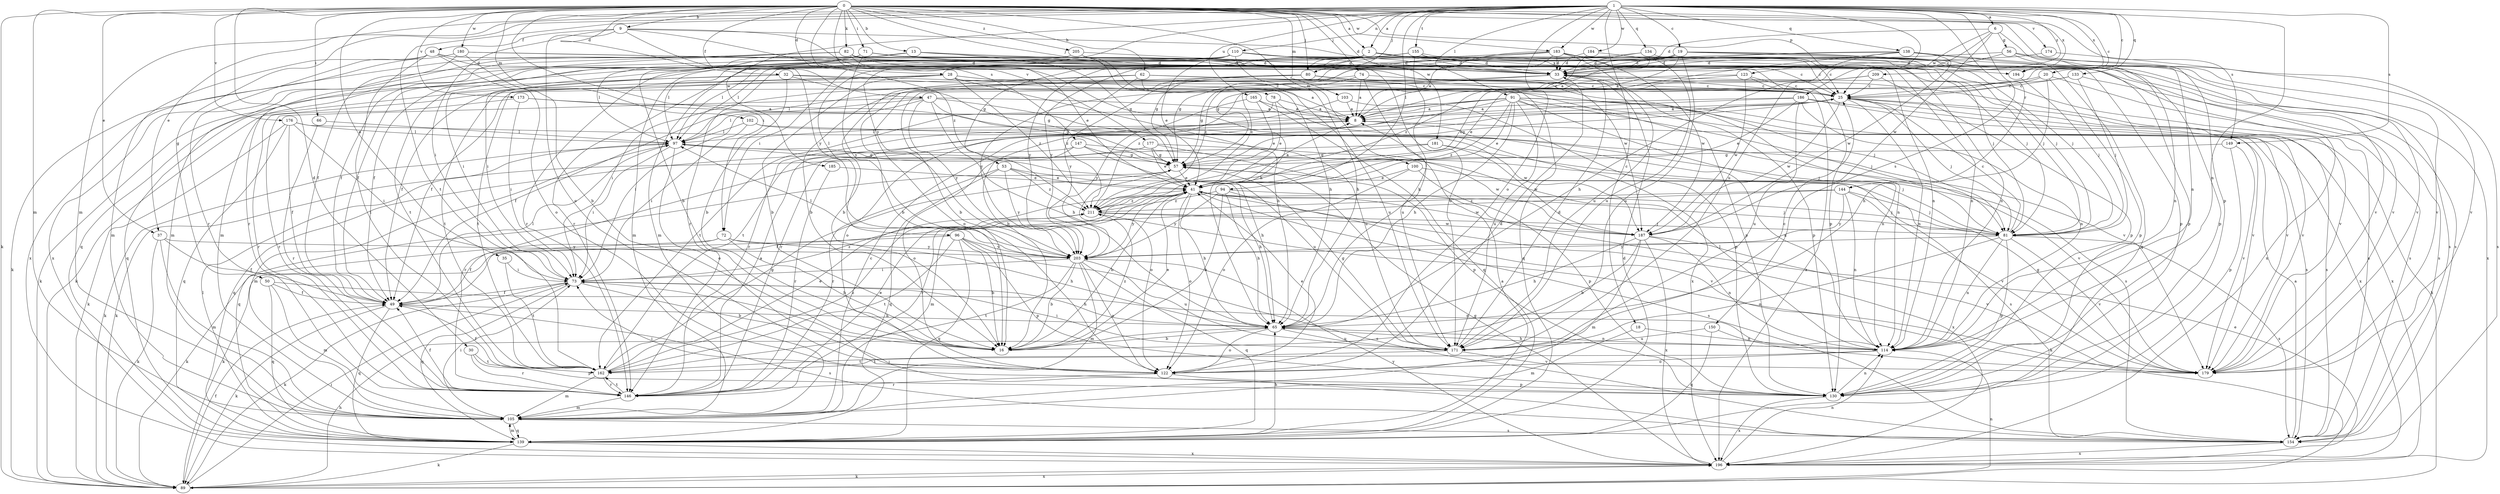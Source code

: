 strict digraph  {
0;
1;
2;
6;
8;
9;
13;
16;
18;
19;
20;
25;
28;
30;
32;
33;
35;
37;
41;
47;
48;
49;
50;
53;
56;
57;
62;
65;
66;
71;
72;
73;
74;
78;
80;
81;
82;
89;
91;
94;
96;
97;
100;
102;
103;
105;
110;
114;
122;
123;
130;
133;
134;
138;
139;
144;
146;
147;
149;
150;
154;
155;
162;
165;
171;
173;
174;
176;
177;
179;
180;
181;
183;
184;
185;
186;
187;
194;
196;
203;
205;
209;
211;
0 -> 2  [label=a];
0 -> 9  [label=b];
0 -> 13  [label=b];
0 -> 28  [label=d];
0 -> 30  [label=d];
0 -> 32  [label=d];
0 -> 35  [label=e];
0 -> 37  [label=e];
0 -> 47  [label=f];
0 -> 62  [label=h];
0 -> 66  [label=i];
0 -> 71  [label=i];
0 -> 72  [label=i];
0 -> 74  [label=j];
0 -> 78  [label=j];
0 -> 80  [label=j];
0 -> 82  [label=k];
0 -> 89  [label=k];
0 -> 100  [label=m];
0 -> 102  [label=m];
0 -> 103  [label=m];
0 -> 105  [label=m];
0 -> 123  [label=p];
0 -> 130  [label=p];
0 -> 147  [label=s];
0 -> 149  [label=s];
0 -> 173  [label=v];
0 -> 174  [label=v];
0 -> 176  [label=v];
0 -> 177  [label=v];
0 -> 180  [label=w];
0 -> 181  [label=w];
0 -> 183  [label=w];
0 -> 194  [label=x];
0 -> 205  [label=z];
1 -> 2  [label=a];
1 -> 6  [label=a];
1 -> 18  [label=c];
1 -> 19  [label=c];
1 -> 20  [label=c];
1 -> 25  [label=c];
1 -> 37  [label=e];
1 -> 50  [label=g];
1 -> 80  [label=j];
1 -> 91  [label=l];
1 -> 94  [label=l];
1 -> 105  [label=m];
1 -> 110  [label=n];
1 -> 114  [label=n];
1 -> 122  [label=o];
1 -> 133  [label=q];
1 -> 134  [label=q];
1 -> 138  [label=q];
1 -> 144  [label=r];
1 -> 149  [label=s];
1 -> 150  [label=s];
1 -> 155  [label=t];
1 -> 162  [label=t];
1 -> 165  [label=u];
1 -> 171  [label=u];
1 -> 183  [label=w];
1 -> 184  [label=w];
1 -> 185  [label=w];
1 -> 194  [label=x];
1 -> 203  [label=y];
1 -> 209  [label=z];
2 -> 33  [label=d];
2 -> 53  [label=g];
2 -> 72  [label=i];
2 -> 96  [label=l];
2 -> 105  [label=m];
2 -> 154  [label=s];
2 -> 194  [label=x];
2 -> 196  [label=x];
6 -> 25  [label=c];
6 -> 33  [label=d];
6 -> 56  [label=g];
6 -> 114  [label=n];
6 -> 186  [label=w];
6 -> 187  [label=w];
8 -> 97  [label=l];
9 -> 33  [label=d];
9 -> 48  [label=f];
9 -> 65  [label=h];
9 -> 73  [label=i];
9 -> 122  [label=o];
9 -> 203  [label=y];
9 -> 211  [label=z];
13 -> 16  [label=b];
13 -> 33  [label=d];
13 -> 49  [label=f];
13 -> 57  [label=g];
13 -> 81  [label=j];
16 -> 41  [label=e];
16 -> 211  [label=z];
18 -> 105  [label=m];
18 -> 114  [label=n];
19 -> 8  [label=a];
19 -> 33  [label=d];
19 -> 57  [label=g];
19 -> 81  [label=j];
19 -> 130  [label=p];
19 -> 146  [label=r];
19 -> 171  [label=u];
19 -> 179  [label=v];
19 -> 203  [label=y];
20 -> 16  [label=b];
20 -> 25  [label=c];
20 -> 65  [label=h];
20 -> 130  [label=p];
20 -> 154  [label=s];
25 -> 8  [label=a];
25 -> 57  [label=g];
25 -> 81  [label=j];
25 -> 89  [label=k];
25 -> 114  [label=n];
25 -> 146  [label=r];
25 -> 154  [label=s];
25 -> 179  [label=v];
25 -> 187  [label=w];
28 -> 8  [label=a];
28 -> 16  [label=b];
28 -> 25  [label=c];
28 -> 49  [label=f];
28 -> 65  [label=h];
28 -> 130  [label=p];
28 -> 139  [label=q];
28 -> 162  [label=t];
28 -> 211  [label=z];
30 -> 130  [label=p];
30 -> 146  [label=r];
30 -> 162  [label=t];
32 -> 16  [label=b];
32 -> 25  [label=c];
32 -> 57  [label=g];
32 -> 81  [label=j];
32 -> 89  [label=k];
32 -> 162  [label=t];
33 -> 25  [label=c];
33 -> 97  [label=l];
33 -> 130  [label=p];
33 -> 154  [label=s];
33 -> 203  [label=y];
35 -> 73  [label=i];
35 -> 162  [label=t];
37 -> 49  [label=f];
37 -> 89  [label=k];
37 -> 105  [label=m];
37 -> 203  [label=y];
41 -> 8  [label=a];
41 -> 16  [label=b];
41 -> 65  [label=h];
41 -> 81  [label=j];
41 -> 105  [label=m];
41 -> 122  [label=o];
41 -> 146  [label=r];
41 -> 154  [label=s];
41 -> 187  [label=w];
41 -> 196  [label=x];
41 -> 203  [label=y];
41 -> 211  [label=z];
47 -> 8  [label=a];
47 -> 49  [label=f];
47 -> 57  [label=g];
47 -> 65  [label=h];
47 -> 97  [label=l];
47 -> 146  [label=r];
47 -> 171  [label=u];
47 -> 203  [label=y];
48 -> 33  [label=d];
48 -> 105  [label=m];
48 -> 114  [label=n];
48 -> 122  [label=o];
48 -> 146  [label=r];
48 -> 162  [label=t];
49 -> 65  [label=h];
49 -> 89  [label=k];
49 -> 97  [label=l];
49 -> 139  [label=q];
49 -> 154  [label=s];
50 -> 49  [label=f];
50 -> 105  [label=m];
50 -> 114  [label=n];
50 -> 139  [label=q];
53 -> 41  [label=e];
53 -> 65  [label=h];
53 -> 139  [label=q];
53 -> 146  [label=r];
53 -> 203  [label=y];
53 -> 211  [label=z];
56 -> 33  [label=d];
56 -> 57  [label=g];
56 -> 139  [label=q];
56 -> 154  [label=s];
56 -> 179  [label=v];
57 -> 41  [label=e];
57 -> 122  [label=o];
57 -> 139  [label=q];
62 -> 16  [label=b];
62 -> 25  [label=c];
62 -> 89  [label=k];
62 -> 171  [label=u];
62 -> 179  [label=v];
62 -> 211  [label=z];
65 -> 16  [label=b];
65 -> 114  [label=n];
65 -> 122  [label=o];
65 -> 171  [label=u];
66 -> 97  [label=l];
66 -> 146  [label=r];
71 -> 33  [label=d];
71 -> 81  [label=j];
71 -> 97  [label=l];
71 -> 114  [label=n];
71 -> 139  [label=q];
71 -> 171  [label=u];
71 -> 196  [label=x];
71 -> 203  [label=y];
72 -> 16  [label=b];
72 -> 49  [label=f];
72 -> 65  [label=h];
72 -> 89  [label=k];
72 -> 203  [label=y];
73 -> 16  [label=b];
73 -> 49  [label=f];
73 -> 65  [label=h];
73 -> 89  [label=k];
73 -> 139  [label=q];
73 -> 211  [label=z];
74 -> 8  [label=a];
74 -> 16  [label=b];
74 -> 25  [label=c];
74 -> 57  [label=g];
74 -> 171  [label=u];
78 -> 8  [label=a];
78 -> 41  [label=e];
78 -> 73  [label=i];
78 -> 196  [label=x];
80 -> 16  [label=b];
80 -> 25  [label=c];
80 -> 73  [label=i];
80 -> 114  [label=n];
80 -> 139  [label=q];
80 -> 203  [label=y];
81 -> 25  [label=c];
81 -> 114  [label=n];
81 -> 122  [label=o];
81 -> 130  [label=p];
81 -> 154  [label=s];
81 -> 179  [label=v];
81 -> 203  [label=y];
82 -> 33  [label=d];
82 -> 41  [label=e];
82 -> 49  [label=f];
82 -> 81  [label=j];
82 -> 89  [label=k];
82 -> 105  [label=m];
82 -> 130  [label=p];
82 -> 146  [label=r];
82 -> 187  [label=w];
89 -> 49  [label=f];
89 -> 65  [label=h];
89 -> 73  [label=i];
89 -> 114  [label=n];
89 -> 196  [label=x];
91 -> 8  [label=a];
91 -> 16  [label=b];
91 -> 41  [label=e];
91 -> 65  [label=h];
91 -> 81  [label=j];
91 -> 114  [label=n];
91 -> 146  [label=r];
91 -> 154  [label=s];
91 -> 162  [label=t];
91 -> 171  [label=u];
91 -> 179  [label=v];
91 -> 196  [label=x];
91 -> 211  [label=z];
94 -> 16  [label=b];
94 -> 65  [label=h];
94 -> 81  [label=j];
94 -> 179  [label=v];
94 -> 203  [label=y];
94 -> 211  [label=z];
96 -> 16  [label=b];
96 -> 89  [label=k];
96 -> 130  [label=p];
96 -> 139  [label=q];
96 -> 154  [label=s];
96 -> 162  [label=t];
96 -> 203  [label=y];
97 -> 57  [label=g];
97 -> 73  [label=i];
97 -> 89  [label=k];
97 -> 105  [label=m];
97 -> 122  [label=o];
97 -> 171  [label=u];
100 -> 41  [label=e];
100 -> 122  [label=o];
100 -> 130  [label=p];
100 -> 154  [label=s];
102 -> 73  [label=i];
102 -> 81  [label=j];
102 -> 97  [label=l];
102 -> 187  [label=w];
103 -> 8  [label=a];
103 -> 122  [label=o];
103 -> 130  [label=p];
105 -> 25  [label=c];
105 -> 73  [label=i];
105 -> 139  [label=q];
105 -> 154  [label=s];
110 -> 33  [label=d];
110 -> 41  [label=e];
110 -> 49  [label=f];
110 -> 65  [label=h];
110 -> 73  [label=i];
110 -> 105  [label=m];
110 -> 130  [label=p];
110 -> 146  [label=r];
110 -> 154  [label=s];
110 -> 179  [label=v];
114 -> 8  [label=a];
114 -> 65  [label=h];
114 -> 97  [label=l];
114 -> 122  [label=o];
114 -> 162  [label=t];
122 -> 33  [label=d];
122 -> 41  [label=e];
122 -> 130  [label=p];
122 -> 146  [label=r];
123 -> 25  [label=c];
123 -> 122  [label=o];
123 -> 187  [label=w];
123 -> 196  [label=x];
123 -> 211  [label=z];
130 -> 73  [label=i];
130 -> 114  [label=n];
130 -> 196  [label=x];
133 -> 25  [label=c];
133 -> 41  [label=e];
133 -> 81  [label=j];
133 -> 154  [label=s];
134 -> 8  [label=a];
134 -> 25  [label=c];
134 -> 33  [label=d];
134 -> 97  [label=l];
138 -> 33  [label=d];
138 -> 65  [label=h];
138 -> 114  [label=n];
138 -> 187  [label=w];
138 -> 196  [label=x];
138 -> 203  [label=y];
138 -> 211  [label=z];
139 -> 8  [label=a];
139 -> 33  [label=d];
139 -> 65  [label=h];
139 -> 89  [label=k];
139 -> 97  [label=l];
139 -> 105  [label=m];
139 -> 196  [label=x];
144 -> 49  [label=f];
144 -> 81  [label=j];
144 -> 114  [label=n];
144 -> 179  [label=v];
144 -> 203  [label=y];
144 -> 211  [label=z];
146 -> 8  [label=a];
146 -> 41  [label=e];
146 -> 49  [label=f];
146 -> 105  [label=m];
146 -> 162  [label=t];
147 -> 57  [label=g];
147 -> 65  [label=h];
147 -> 81  [label=j];
147 -> 122  [label=o];
147 -> 139  [label=q];
149 -> 57  [label=g];
149 -> 130  [label=p];
149 -> 179  [label=v];
150 -> 139  [label=q];
150 -> 171  [label=u];
150 -> 179  [label=v];
154 -> 8  [label=a];
154 -> 73  [label=i];
154 -> 196  [label=x];
155 -> 25  [label=c];
155 -> 33  [label=d];
155 -> 65  [label=h];
155 -> 73  [label=i];
155 -> 97  [label=l];
155 -> 105  [label=m];
155 -> 179  [label=v];
162 -> 41  [label=e];
162 -> 49  [label=f];
162 -> 57  [label=g];
162 -> 105  [label=m];
162 -> 146  [label=r];
162 -> 211  [label=z];
165 -> 8  [label=a];
165 -> 41  [label=e];
165 -> 139  [label=q];
165 -> 203  [label=y];
171 -> 25  [label=c];
171 -> 33  [label=d];
171 -> 57  [label=g];
171 -> 73  [label=i];
171 -> 162  [label=t];
171 -> 179  [label=v];
173 -> 8  [label=a];
173 -> 73  [label=i];
173 -> 146  [label=r];
173 -> 179  [label=v];
174 -> 33  [label=d];
174 -> 179  [label=v];
176 -> 49  [label=f];
176 -> 73  [label=i];
176 -> 89  [label=k];
176 -> 97  [label=l];
176 -> 139  [label=q];
176 -> 154  [label=s];
177 -> 41  [label=e];
177 -> 57  [label=g];
177 -> 130  [label=p];
177 -> 146  [label=r];
177 -> 187  [label=w];
179 -> 57  [label=g];
180 -> 16  [label=b];
180 -> 33  [label=d];
180 -> 49  [label=f];
180 -> 114  [label=n];
180 -> 196  [label=x];
181 -> 57  [label=g];
181 -> 89  [label=k];
181 -> 179  [label=v];
181 -> 187  [label=w];
183 -> 8  [label=a];
183 -> 25  [label=c];
183 -> 33  [label=d];
183 -> 57  [label=g];
183 -> 81  [label=j];
183 -> 97  [label=l];
183 -> 130  [label=p];
183 -> 146  [label=r];
183 -> 171  [label=u];
183 -> 187  [label=w];
183 -> 211  [label=z];
184 -> 33  [label=d];
184 -> 171  [label=u];
184 -> 211  [label=z];
185 -> 41  [label=e];
185 -> 146  [label=r];
186 -> 8  [label=a];
186 -> 41  [label=e];
186 -> 114  [label=n];
186 -> 162  [label=t];
186 -> 171  [label=u];
186 -> 179  [label=v];
186 -> 196  [label=x];
187 -> 16  [label=b];
187 -> 65  [label=h];
187 -> 105  [label=m];
187 -> 114  [label=n];
187 -> 179  [label=v];
187 -> 196  [label=x];
194 -> 81  [label=j];
196 -> 41  [label=e];
196 -> 57  [label=g];
196 -> 89  [label=k];
196 -> 114  [label=n];
196 -> 203  [label=y];
203 -> 16  [label=b];
203 -> 73  [label=i];
203 -> 97  [label=l];
203 -> 105  [label=m];
203 -> 122  [label=o];
203 -> 139  [label=q];
203 -> 162  [label=t];
203 -> 171  [label=u];
205 -> 33  [label=d];
205 -> 65  [label=h];
205 -> 162  [label=t];
209 -> 25  [label=c];
209 -> 41  [label=e];
209 -> 49  [label=f];
209 -> 130  [label=p];
211 -> 81  [label=j];
211 -> 89  [label=k];
211 -> 187  [label=w];
}
